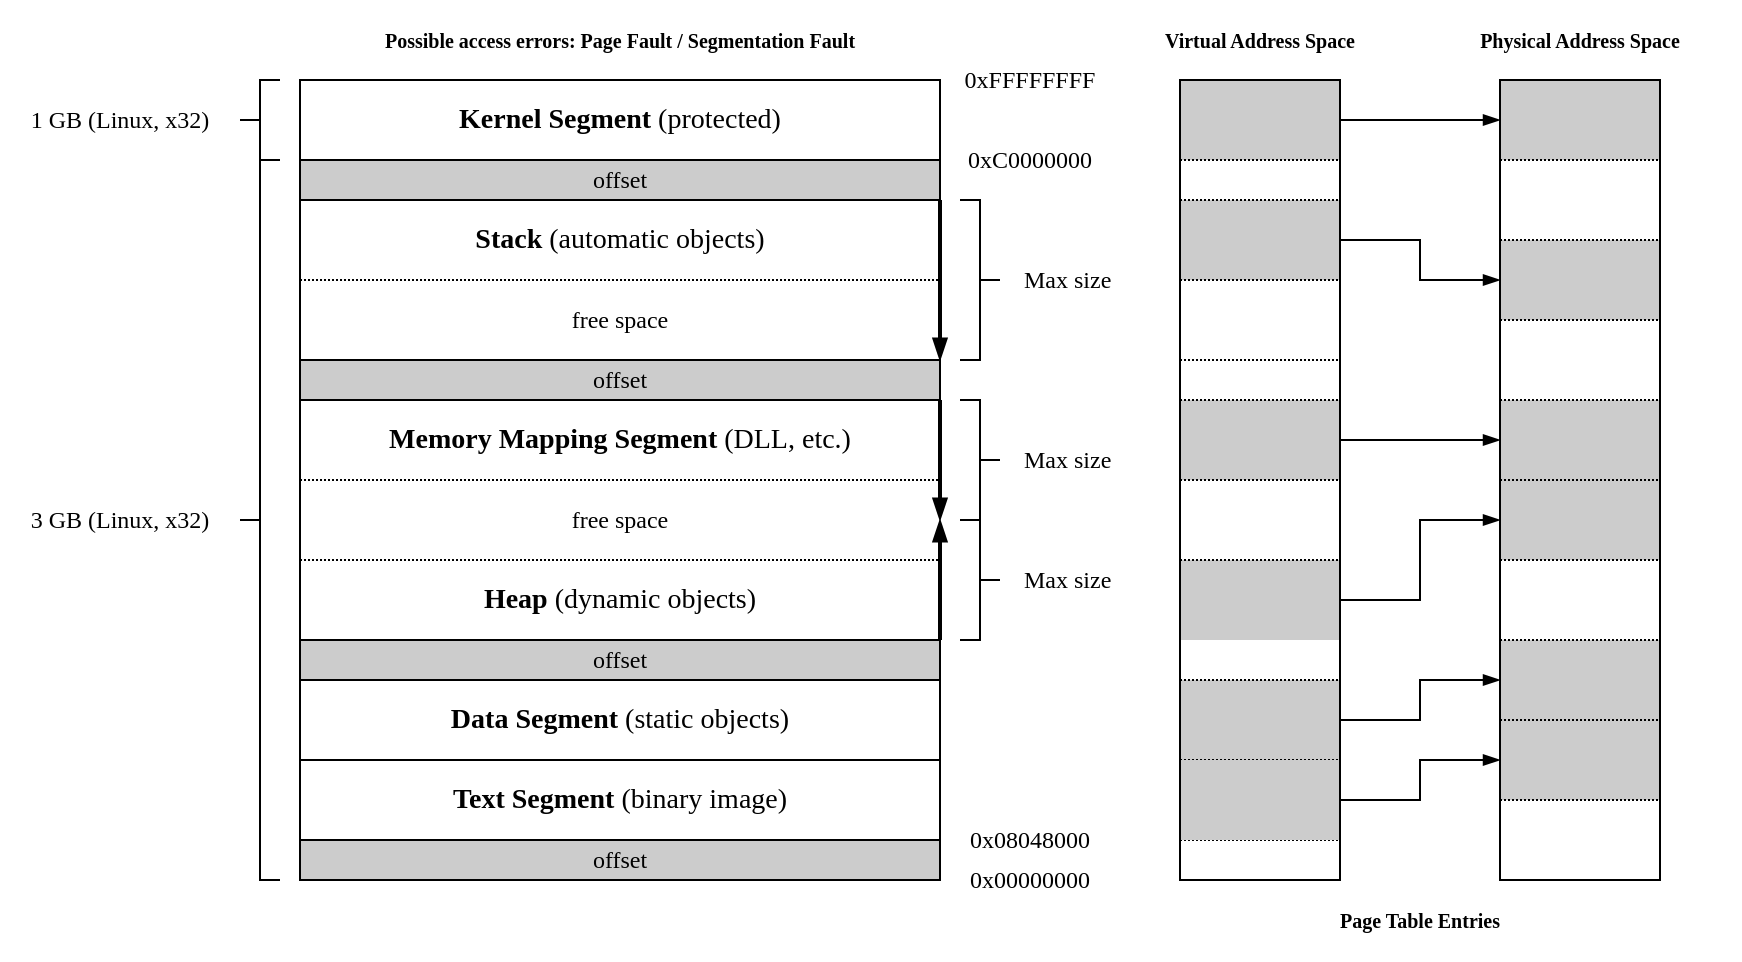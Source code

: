 <mxfile version="24.0.2" type="device">
  <diagram name="Страница — 1" id="VEveGzfzLPNnsSKiKBnb">
    <mxGraphModel dx="989" dy="538" grid="0" gridSize="10" guides="0" tooltips="1" connect="1" arrows="1" fold="1" page="0" pageScale="1" pageWidth="827" pageHeight="1169" math="0" shadow="0">
      <root>
        <mxCell id="0" />
        <mxCell id="1" parent="0" />
        <mxCell id="GZfBrPirwMgl9o36XDPX-37" value="" style="rounded=0;whiteSpace=wrap;html=1;fillColor=#CCCCCC;strokeColor=none;" vertex="1" parent="1">
          <mxGeometry x="640" y="420" width="80" height="40" as="geometry" />
        </mxCell>
        <mxCell id="GZfBrPirwMgl9o36XDPX-36" value="" style="rounded=0;whiteSpace=wrap;html=1;fillColor=#CCCCCC;strokeColor=none;" vertex="1" parent="1">
          <mxGeometry x="640" y="180" width="80" height="40" as="geometry" />
        </mxCell>
        <mxCell id="GZfBrPirwMgl9o36XDPX-35" value="" style="rounded=0;whiteSpace=wrap;html=1;fillColor=#CCCCCC;strokeColor=none;" vertex="1" parent="1">
          <mxGeometry x="640" y="360" width="80" height="40" as="geometry" />
        </mxCell>
        <mxCell id="GZfBrPirwMgl9o36XDPX-33" value="" style="rounded=0;whiteSpace=wrap;html=1;fillColor=#CCCCCC;strokeColor=none;" vertex="1" parent="1">
          <mxGeometry x="640" y="280" width="80" height="40" as="geometry" />
        </mxCell>
        <mxCell id="GZfBrPirwMgl9o36XDPX-32" value="" style="rounded=0;whiteSpace=wrap;html=1;fillColor=#CCCCCC;strokeColor=none;" vertex="1" parent="1">
          <mxGeometry x="640" y="120" width="80" height="40" as="geometry" />
        </mxCell>
        <mxCell id="GZfBrPirwMgl9o36XDPX-31" value="" style="rounded=0;whiteSpace=wrap;html=1;fillColor=#CCCCCC;strokeColor=none;" vertex="1" parent="1">
          <mxGeometry x="800" y="440" width="80" height="40" as="geometry" />
        </mxCell>
        <mxCell id="GZfBrPirwMgl9o36XDPX-30" value="" style="rounded=0;whiteSpace=wrap;html=1;fillColor=#CCCCCC;strokeColor=none;" vertex="1" parent="1">
          <mxGeometry x="800" y="400" width="80" height="40" as="geometry" />
        </mxCell>
        <mxCell id="GZfBrPirwMgl9o36XDPX-29" value="" style="rounded=0;whiteSpace=wrap;html=1;fillColor=#CCCCCC;strokeColor=none;" vertex="1" parent="1">
          <mxGeometry x="800" y="320" width="80" height="40" as="geometry" />
        </mxCell>
        <mxCell id="GZfBrPirwMgl9o36XDPX-27" value="" style="rounded=0;whiteSpace=wrap;html=1;fillColor=#CCCCCC;strokeColor=none;" vertex="1" parent="1">
          <mxGeometry x="800" y="200" width="80" height="40" as="geometry" />
        </mxCell>
        <mxCell id="GZfBrPirwMgl9o36XDPX-26" value="" style="rounded=0;whiteSpace=wrap;html=1;fillColor=#CCCCCC;strokeColor=none;" vertex="1" parent="1">
          <mxGeometry x="800" y="280" width="80" height="40" as="geometry" />
        </mxCell>
        <mxCell id="GZfBrPirwMgl9o36XDPX-25" value="" style="rounded=0;whiteSpace=wrap;html=1;fillColor=#CCCCCC;strokeColor=none;" vertex="1" parent="1">
          <mxGeometry x="800" y="120" width="80" height="40" as="geometry" />
        </mxCell>
        <mxCell id="khdtYhaCzw99SLC-Dacm-15" value="&lt;font size=&quot;1&quot; face=&quot;Verdana&quot;&gt;&lt;b style=&quot;font-size: 14px;&quot;&gt;Heap &lt;/b&gt;&lt;span style=&quot;font-size: 14px;&quot;&gt;(dynamic objects)&lt;/span&gt;&lt;/font&gt;" style="rounded=0;whiteSpace=wrap;html=1;strokeColor=none;" parent="1" vertex="1">
          <mxGeometry x="200" y="360" width="320" height="40" as="geometry" />
        </mxCell>
        <mxCell id="khdtYhaCzw99SLC-Dacm-20" value="&lt;font style=&quot;font-size: 12px;&quot; face=&quot;Verdana&quot;&gt;free space&lt;/font&gt;" style="rounded=0;whiteSpace=wrap;html=1;strokeColor=none;fillStyle=auto;" parent="1" vertex="1">
          <mxGeometry x="200" y="320" width="320" height="40" as="geometry" />
        </mxCell>
        <mxCell id="khdtYhaCzw99SLC-Dacm-12" value="&lt;font size=&quot;1&quot; face=&quot;Verdana&quot;&gt;&lt;b style=&quot;font-size: 14px;&quot;&gt;Memory Mapping&amp;nbsp;&lt;/b&gt;&lt;span style=&quot;font-size: 14px;&quot;&gt;&lt;b&gt;Segment &lt;/b&gt;(DLL, etc.)&lt;/span&gt;&lt;/font&gt;" style="rounded=0;whiteSpace=wrap;html=1;strokeColor=none;" parent="1" vertex="1">
          <mxGeometry x="200" y="280" width="320" height="40" as="geometry" />
        </mxCell>
        <mxCell id="khdtYhaCzw99SLC-Dacm-1" value="&lt;font size=&quot;1&quot; face=&quot;Verdana&quot;&gt;&lt;b style=&quot;font-size: 14px;&quot;&gt;Kernel Segment &lt;/b&gt;&lt;span style=&quot;font-size: 14px;&quot;&gt;(protected)&lt;/span&gt;&lt;/font&gt;" style="rounded=0;whiteSpace=wrap;html=1;" parent="1" vertex="1">
          <mxGeometry x="200" y="120" width="320" height="40" as="geometry" />
        </mxCell>
        <mxCell id="khdtYhaCzw99SLC-Dacm-2" value="&lt;font face=&quot;Verdana&quot;&gt;offset&lt;/font&gt;" style="rounded=0;whiteSpace=wrap;html=1;fillColor=#CCCCCC;" parent="1" vertex="1">
          <mxGeometry x="200" y="160" width="320" height="20" as="geometry" />
        </mxCell>
        <mxCell id="khdtYhaCzw99SLC-Dacm-3" value="&lt;font face=&quot;Verdana&quot;&gt;&lt;font size=&quot;1&quot;&gt;&lt;b style=&quot;font-size: 14px;&quot;&gt;Stack&amp;nbsp;&lt;/b&gt;&lt;/font&gt;&lt;font style=&quot;font-size: 14px;&quot;&gt;(automatic objects)&lt;/font&gt;&lt;/font&gt;" style="rounded=0;whiteSpace=wrap;html=1;strokeColor=none;" parent="1" vertex="1">
          <mxGeometry x="200" y="180" width="320" height="40" as="geometry" />
        </mxCell>
        <mxCell id="khdtYhaCzw99SLC-Dacm-4" value="" style="shape=curlyBracket;whiteSpace=wrap;html=1;rounded=0;flipH=1;labelPosition=right;verticalLabelPosition=middle;align=left;verticalAlign=middle;direction=west;" parent="1" vertex="1">
          <mxGeometry x="170" y="120" width="20" height="40" as="geometry" />
        </mxCell>
        <mxCell id="khdtYhaCzw99SLC-Dacm-5" value="" style="shape=curlyBracket;whiteSpace=wrap;html=1;rounded=0;flipH=1;labelPosition=right;verticalLabelPosition=middle;align=left;verticalAlign=middle;direction=west;" parent="1" vertex="1">
          <mxGeometry x="170" y="160" width="20" height="360" as="geometry" />
        </mxCell>
        <mxCell id="khdtYhaCzw99SLC-Dacm-6" value="&lt;font face=&quot;Verdana&quot;&gt;0xC0000000&lt;/font&gt;" style="text;html=1;strokeColor=none;fillColor=none;align=center;verticalAlign=middle;whiteSpace=wrap;rounded=0;" parent="1" vertex="1">
          <mxGeometry x="520" y="150" width="90" height="20" as="geometry" />
        </mxCell>
        <mxCell id="khdtYhaCzw99SLC-Dacm-8" value="&lt;font face=&quot;Verdana&quot;&gt;offset&lt;/font&gt;" style="rounded=0;whiteSpace=wrap;html=1;fillColor=#CCCCCC;" parent="1" vertex="1">
          <mxGeometry x="200" y="260" width="320" height="20" as="geometry" />
        </mxCell>
        <mxCell id="khdtYhaCzw99SLC-Dacm-10" value="" style="shape=curlyBracket;whiteSpace=wrap;html=1;rounded=0;flipH=1;labelPosition=right;verticalLabelPosition=middle;align=left;verticalAlign=middle;direction=east;" parent="1" vertex="1">
          <mxGeometry x="530" y="180" width="20" height="80" as="geometry" />
        </mxCell>
        <mxCell id="khdtYhaCzw99SLC-Dacm-11" value="&lt;font face=&quot;Verdana&quot;&gt;Max size&lt;/font&gt;" style="text;html=1;strokeColor=none;fillColor=none;align=left;verticalAlign=middle;whiteSpace=wrap;rounded=0;" parent="1" vertex="1">
          <mxGeometry x="560" y="210" width="60" height="20" as="geometry" />
        </mxCell>
        <mxCell id="khdtYhaCzw99SLC-Dacm-18" value="&lt;font style=&quot;font-size: 12px;&quot; face=&quot;Verdana&quot;&gt;free space&lt;/font&gt;" style="rounded=0;whiteSpace=wrap;html=1;strokeColor=none;" parent="1" vertex="1">
          <mxGeometry x="200" y="220" width="320" height="40" as="geometry" />
        </mxCell>
        <mxCell id="khdtYhaCzw99SLC-Dacm-19" value="&lt;font face=&quot;Verdana&quot;&gt;offset&lt;/font&gt;" style="rounded=0;whiteSpace=wrap;html=1;fillColor=#CCCCCC;" parent="1" vertex="1">
          <mxGeometry x="200" y="400" width="320" height="20" as="geometry" />
        </mxCell>
        <mxCell id="khdtYhaCzw99SLC-Dacm-22" value="" style="endArrow=none;dashed=1;html=1;rounded=0;dashPattern=1 1;entryX=1;entryY=1;entryDx=0;entryDy=0;" parent="1" target="khdtYhaCzw99SLC-Dacm-3" edge="1">
          <mxGeometry width="50" height="50" relative="1" as="geometry">
            <mxPoint x="200" y="220" as="sourcePoint" />
            <mxPoint x="350" y="220" as="targetPoint" />
          </mxGeometry>
        </mxCell>
        <mxCell id="khdtYhaCzw99SLC-Dacm-29" value="" style="endArrow=none;html=1;rounded=0;entryX=1;entryY=0;entryDx=0;entryDy=0;" parent="1" target="khdtYhaCzw99SLC-Dacm-3" edge="1">
          <mxGeometry width="50" height="50" relative="1" as="geometry">
            <mxPoint x="200" y="180" as="sourcePoint" />
            <mxPoint x="290" y="190" as="targetPoint" />
          </mxGeometry>
        </mxCell>
        <mxCell id="khdtYhaCzw99SLC-Dacm-30" value="" style="endArrow=none;html=1;rounded=0;exitX=0;exitY=0;exitDx=0;exitDy=0;entryX=1;entryY=1;entryDx=0;entryDy=0;" parent="1" source="khdtYhaCzw99SLC-Dacm-8" target="khdtYhaCzw99SLC-Dacm-18" edge="1">
          <mxGeometry width="50" height="50" relative="1" as="geometry">
            <mxPoint x="200" y="280" as="sourcePoint" />
            <mxPoint x="250" y="230" as="targetPoint" />
          </mxGeometry>
        </mxCell>
        <mxCell id="khdtYhaCzw99SLC-Dacm-32" value="" style="endArrow=blockThin;html=1;rounded=0;endWidth=6.853;endFill=1;exitX=1;exitY=0;exitDx=0;exitDy=0;strokeWidth=2;" parent="1" source="khdtYhaCzw99SLC-Dacm-3" edge="1">
          <mxGeometry width="50" height="50" relative="1" as="geometry">
            <mxPoint x="620" y="280" as="sourcePoint" />
            <mxPoint x="520" y="260" as="targetPoint" />
          </mxGeometry>
        </mxCell>
        <mxCell id="khdtYhaCzw99SLC-Dacm-33" value="" style="endArrow=none;dashed=1;html=1;dashPattern=1 1;strokeWidth=1;rounded=0;exitX=0;exitY=1;exitDx=0;exitDy=0;entryX=1;entryY=1;entryDx=0;entryDy=0;" parent="1" source="khdtYhaCzw99SLC-Dacm-12" target="khdtYhaCzw99SLC-Dacm-12" edge="1">
          <mxGeometry width="50" height="50" relative="1" as="geometry">
            <mxPoint x="270" y="380" as="sourcePoint" />
            <mxPoint x="320" y="330" as="targetPoint" />
          </mxGeometry>
        </mxCell>
        <mxCell id="khdtYhaCzw99SLC-Dacm-34" value="" style="endArrow=none;dashed=1;html=1;dashPattern=1 1;strokeWidth=1;rounded=0;exitX=0;exitY=1;exitDx=0;exitDy=0;entryX=1;entryY=1;entryDx=0;entryDy=0;" parent="1" source="khdtYhaCzw99SLC-Dacm-20" target="khdtYhaCzw99SLC-Dacm-20" edge="1">
          <mxGeometry width="50" height="50" relative="1" as="geometry">
            <mxPoint x="210" y="330" as="sourcePoint" />
            <mxPoint x="530" y="330" as="targetPoint" />
          </mxGeometry>
        </mxCell>
        <mxCell id="khdtYhaCzw99SLC-Dacm-35" value="" style="endArrow=blockThin;html=1;rounded=0;endWidth=6.853;endFill=1;exitX=1;exitY=0;exitDx=0;exitDy=0;entryX=1;entryY=0.5;entryDx=0;entryDy=0;strokeWidth=2;" parent="1" source="khdtYhaCzw99SLC-Dacm-12" target="khdtYhaCzw99SLC-Dacm-20" edge="1">
          <mxGeometry width="50" height="50" relative="1" as="geometry">
            <mxPoint x="530" y="190" as="sourcePoint" />
            <mxPoint x="530" y="270" as="targetPoint" />
          </mxGeometry>
        </mxCell>
        <mxCell id="khdtYhaCzw99SLC-Dacm-38" value="" style="endArrow=blockThin;html=1;rounded=0;endWidth=6.853;endFill=1;exitX=1;exitY=0;exitDx=0;exitDy=0;entryX=1;entryY=0.5;entryDx=0;entryDy=0;strokeWidth=2;" parent="1" source="khdtYhaCzw99SLC-Dacm-19" target="khdtYhaCzw99SLC-Dacm-20" edge="1">
          <mxGeometry width="50" height="50" relative="1" as="geometry">
            <mxPoint x="220" y="300" as="sourcePoint" />
            <mxPoint x="220" y="360" as="targetPoint" />
          </mxGeometry>
        </mxCell>
        <mxCell id="khdtYhaCzw99SLC-Dacm-39" value="&lt;font face=&quot;Verdana&quot;&gt;1 GB (Linux, x32)&lt;/font&gt;" style="text;html=1;strokeColor=none;fillColor=none;align=center;verticalAlign=middle;whiteSpace=wrap;rounded=0;" parent="1" vertex="1">
          <mxGeometry x="50" y="130" width="120" height="20" as="geometry" />
        </mxCell>
        <mxCell id="khdtYhaCzw99SLC-Dacm-42" value="&lt;font size=&quot;1&quot; face=&quot;Verdana&quot;&gt;&lt;b style=&quot;font-size: 14px;&quot;&gt;Data Segment&amp;nbsp;&lt;/b&gt;&lt;span style=&quot;font-size: 14px;&quot;&gt;(static objects)&lt;/span&gt;&lt;/font&gt;" style="rounded=0;whiteSpace=wrap;html=1;strokeColor=default;" parent="1" vertex="1">
          <mxGeometry x="200" y="420" width="320" height="40" as="geometry" />
        </mxCell>
        <mxCell id="khdtYhaCzw99SLC-Dacm-43" value="&lt;font size=&quot;1&quot; face=&quot;Verdana&quot;&gt;&lt;b style=&quot;font-size: 14px;&quot;&gt;Text Segment&amp;nbsp;&lt;/b&gt;&lt;span style=&quot;font-size: 14px;&quot;&gt;(binary image)&lt;/span&gt;&lt;/font&gt;" style="rounded=0;whiteSpace=wrap;html=1;strokeColor=default;" parent="1" vertex="1">
          <mxGeometry x="200" y="460" width="320" height="40" as="geometry" />
        </mxCell>
        <mxCell id="khdtYhaCzw99SLC-Dacm-44" value="&lt;font face=&quot;Verdana&quot;&gt;0x08048000&lt;/font&gt;" style="text;html=1;strokeColor=none;fillColor=none;align=center;verticalAlign=middle;whiteSpace=wrap;rounded=0;" parent="1" vertex="1">
          <mxGeometry x="520" y="490" width="90" height="20" as="geometry" />
        </mxCell>
        <mxCell id="khdtYhaCzw99SLC-Dacm-45" value="&lt;font face=&quot;Verdana&quot;&gt;offset&lt;/font&gt;" style="rounded=0;whiteSpace=wrap;html=1;fillColor=#CCCCCC;" parent="1" vertex="1">
          <mxGeometry x="200" y="500" width="320" height="20" as="geometry" />
        </mxCell>
        <mxCell id="khdtYhaCzw99SLC-Dacm-46" value="&lt;font face=&quot;Verdana&quot;&gt;0x00000000&lt;/font&gt;" style="text;html=1;strokeColor=none;fillColor=none;align=center;verticalAlign=middle;whiteSpace=wrap;rounded=0;" parent="1" vertex="1">
          <mxGeometry x="520" y="510" width="90" height="20" as="geometry" />
        </mxCell>
        <mxCell id="khdtYhaCzw99SLC-Dacm-47" value="" style="shape=curlyBracket;whiteSpace=wrap;html=1;rounded=0;flipH=1;labelPosition=right;verticalLabelPosition=middle;align=left;verticalAlign=middle;direction=east;" parent="1" vertex="1">
          <mxGeometry x="530" y="340" width="20" height="60" as="geometry" />
        </mxCell>
        <mxCell id="khdtYhaCzw99SLC-Dacm-48" value="&lt;font face=&quot;Verdana&quot;&gt;Max size&lt;/font&gt;" style="text;html=1;strokeColor=none;fillColor=none;align=left;verticalAlign=middle;whiteSpace=wrap;rounded=0;" parent="1" vertex="1">
          <mxGeometry x="560" y="360" width="60" height="20" as="geometry" />
        </mxCell>
        <mxCell id="khdtYhaCzw99SLC-Dacm-49" value="&lt;font face=&quot;Verdana&quot;&gt;3 GB (Linux, x32)&lt;/font&gt;" style="text;html=1;strokeColor=none;fillColor=none;align=center;verticalAlign=middle;whiteSpace=wrap;rounded=0;" parent="1" vertex="1">
          <mxGeometry x="50" y="330" width="120" height="20" as="geometry" />
        </mxCell>
        <mxCell id="khdtYhaCzw99SLC-Dacm-50" value="" style="shape=curlyBracket;whiteSpace=wrap;html=1;rounded=0;flipH=1;labelPosition=right;verticalLabelPosition=middle;align=left;verticalAlign=middle;direction=east;" parent="1" vertex="1">
          <mxGeometry x="530" y="280" width="20" height="60" as="geometry" />
        </mxCell>
        <mxCell id="khdtYhaCzw99SLC-Dacm-51" value="&lt;font face=&quot;Verdana&quot;&gt;Max size&lt;/font&gt;" style="text;html=1;strokeColor=none;fillColor=none;align=left;verticalAlign=middle;whiteSpace=wrap;rounded=0;" parent="1" vertex="1">
          <mxGeometry x="560" y="300" width="60" height="20" as="geometry" />
        </mxCell>
        <mxCell id="khdtYhaCzw99SLC-Dacm-52" value="&lt;font size=&quot;1&quot; style=&quot;&quot; face=&quot;Verdana&quot;&gt;&lt;b style=&quot;&quot;&gt;Possible access errors: Page Fault / Segmentation Fault&lt;/b&gt;&lt;/font&gt;" style="text;html=1;strokeColor=none;fillColor=none;align=center;verticalAlign=middle;whiteSpace=wrap;rounded=0;" parent="1" vertex="1">
          <mxGeometry x="180" y="80" width="360" height="40" as="geometry" />
        </mxCell>
        <mxCell id="khdtYhaCzw99SLC-Dacm-53" value="" style="endArrow=none;html=1;rounded=0;entryX=0;entryY=0;entryDx=0;entryDy=0;" parent="1" target="khdtYhaCzw99SLC-Dacm-3" edge="1">
          <mxGeometry width="50" height="50" relative="1" as="geometry">
            <mxPoint x="200" y="260" as="sourcePoint" />
            <mxPoint x="150" y="230" as="targetPoint" />
          </mxGeometry>
        </mxCell>
        <mxCell id="khdtYhaCzw99SLC-Dacm-54" value="" style="endArrow=none;html=1;rounded=0;entryX=0;entryY=0;entryDx=0;entryDy=0;exitX=0;exitY=0;exitDx=0;exitDy=0;" parent="1" source="khdtYhaCzw99SLC-Dacm-19" target="khdtYhaCzw99SLC-Dacm-12" edge="1">
          <mxGeometry width="50" height="50" relative="1" as="geometry">
            <mxPoint x="120" y="440" as="sourcePoint" />
            <mxPoint x="170" y="390" as="targetPoint" />
          </mxGeometry>
        </mxCell>
        <mxCell id="GZfBrPirwMgl9o36XDPX-2" value="&lt;font face=&quot;Verdana&quot;&gt;0xFFFFFFFF&lt;/font&gt;" style="text;html=1;strokeColor=none;fillColor=none;align=center;verticalAlign=middle;whiteSpace=wrap;rounded=0;" vertex="1" parent="1">
          <mxGeometry x="520" y="110" width="90" height="20" as="geometry" />
        </mxCell>
        <mxCell id="GZfBrPirwMgl9o36XDPX-4" value="" style="endArrow=none;html=1;rounded=0;dashed=1;dashPattern=1 1;" edge="1" parent="1">
          <mxGeometry width="50" height="50" relative="1" as="geometry">
            <mxPoint x="640" y="160" as="sourcePoint" />
            <mxPoint x="720" y="160" as="targetPoint" />
          </mxGeometry>
        </mxCell>
        <mxCell id="GZfBrPirwMgl9o36XDPX-5" value="" style="endArrow=none;html=1;rounded=0;dashed=1;dashPattern=1 1;" edge="1" parent="1">
          <mxGeometry width="50" height="50" relative="1" as="geometry">
            <mxPoint x="640" y="220" as="sourcePoint" />
            <mxPoint x="720" y="220" as="targetPoint" />
          </mxGeometry>
        </mxCell>
        <mxCell id="GZfBrPirwMgl9o36XDPX-6" value="" style="endArrow=none;html=1;rounded=0;dashed=1;dashPattern=1 1;" edge="1" parent="1">
          <mxGeometry width="50" height="50" relative="1" as="geometry">
            <mxPoint x="640" y="260" as="sourcePoint" />
            <mxPoint x="720" y="260" as="targetPoint" />
          </mxGeometry>
        </mxCell>
        <mxCell id="GZfBrPirwMgl9o36XDPX-7" value="" style="endArrow=none;html=1;rounded=0;dashed=1;dashPattern=1 1;" edge="1" parent="1">
          <mxGeometry width="50" height="50" relative="1" as="geometry">
            <mxPoint x="640" y="280" as="sourcePoint" />
            <mxPoint x="720" y="280" as="targetPoint" />
          </mxGeometry>
        </mxCell>
        <mxCell id="GZfBrPirwMgl9o36XDPX-8" value="" style="endArrow=none;html=1;rounded=0;dashed=1;dashPattern=1 1;" edge="1" parent="1">
          <mxGeometry width="50" height="50" relative="1" as="geometry">
            <mxPoint x="640" y="320" as="sourcePoint" />
            <mxPoint x="720" y="320" as="targetPoint" />
          </mxGeometry>
        </mxCell>
        <mxCell id="GZfBrPirwMgl9o36XDPX-9" value="" style="endArrow=none;html=1;rounded=0;dashed=1;dashPattern=1 1;" edge="1" parent="1">
          <mxGeometry width="50" height="50" relative="1" as="geometry">
            <mxPoint x="640" y="360" as="sourcePoint" />
            <mxPoint x="720" y="360" as="targetPoint" />
          </mxGeometry>
        </mxCell>
        <mxCell id="GZfBrPirwMgl9o36XDPX-10" value="" style="endArrow=none;html=1;rounded=0;dashed=1;dashPattern=1 1;" edge="1" parent="1" source="GZfBrPirwMgl9o36XDPX-1">
          <mxGeometry width="50" height="50" relative="1" as="geometry">
            <mxPoint x="640" y="400" as="sourcePoint" />
            <mxPoint x="720" y="400" as="targetPoint" />
          </mxGeometry>
        </mxCell>
        <mxCell id="GZfBrPirwMgl9o36XDPX-11" value="" style="endArrow=none;html=1;rounded=0;dashed=1;dashPattern=1 1;" edge="1" parent="1">
          <mxGeometry width="50" height="50" relative="1" as="geometry">
            <mxPoint x="640" y="420" as="sourcePoint" />
            <mxPoint x="720" y="420" as="targetPoint" />
          </mxGeometry>
        </mxCell>
        <mxCell id="GZfBrPirwMgl9o36XDPX-12" value="" style="endArrow=none;html=1;rounded=0;dashed=1;dashPattern=1 1;" edge="1" parent="1">
          <mxGeometry width="50" height="50" relative="1" as="geometry">
            <mxPoint x="640" y="500" as="sourcePoint" />
            <mxPoint x="720" y="500" as="targetPoint" />
          </mxGeometry>
        </mxCell>
        <mxCell id="GZfBrPirwMgl9o36XDPX-13" value="&lt;font style=&quot;font-size: 10px;&quot; face=&quot;Verdana&quot;&gt;&lt;b&gt;Virtual Address Space&lt;/b&gt;&lt;/font&gt;" style="text;html=1;strokeColor=none;fillColor=none;align=center;verticalAlign=middle;whiteSpace=wrap;rounded=0;" vertex="1" parent="1">
          <mxGeometry x="600" y="80" width="160" height="40" as="geometry" />
        </mxCell>
        <mxCell id="GZfBrPirwMgl9o36XDPX-14" value="" style="rounded=0;whiteSpace=wrap;html=1;fillColor=none;" vertex="1" parent="1">
          <mxGeometry x="800" y="120" width="80" height="400" as="geometry" />
        </mxCell>
        <mxCell id="GZfBrPirwMgl9o36XDPX-15" value="" style="endArrow=none;html=1;rounded=0;dashed=1;dashPattern=1 1;" edge="1" parent="1">
          <mxGeometry width="50" height="50" relative="1" as="geometry">
            <mxPoint x="800" y="160" as="sourcePoint" />
            <mxPoint x="880" y="160" as="targetPoint" />
          </mxGeometry>
        </mxCell>
        <mxCell id="GZfBrPirwMgl9o36XDPX-16" value="" style="endArrow=none;html=1;rounded=0;dashed=1;dashPattern=1 1;" edge="1" parent="1">
          <mxGeometry width="50" height="50" relative="1" as="geometry">
            <mxPoint x="800" y="200" as="sourcePoint" />
            <mxPoint x="880" y="200" as="targetPoint" />
          </mxGeometry>
        </mxCell>
        <mxCell id="GZfBrPirwMgl9o36XDPX-17" value="" style="endArrow=none;html=1;rounded=0;dashed=1;dashPattern=1 1;" edge="1" parent="1">
          <mxGeometry width="50" height="50" relative="1" as="geometry">
            <mxPoint x="800" y="240" as="sourcePoint" />
            <mxPoint x="880" y="240" as="targetPoint" />
          </mxGeometry>
        </mxCell>
        <mxCell id="GZfBrPirwMgl9o36XDPX-18" value="" style="endArrow=none;html=1;rounded=0;dashed=1;dashPattern=1 1;" edge="1" parent="1">
          <mxGeometry width="50" height="50" relative="1" as="geometry">
            <mxPoint x="800" y="280" as="sourcePoint" />
            <mxPoint x="880" y="280" as="targetPoint" />
          </mxGeometry>
        </mxCell>
        <mxCell id="GZfBrPirwMgl9o36XDPX-19" value="" style="endArrow=none;html=1;rounded=0;dashed=1;dashPattern=1 1;" edge="1" parent="1">
          <mxGeometry width="50" height="50" relative="1" as="geometry">
            <mxPoint x="800" y="320" as="sourcePoint" />
            <mxPoint x="880" y="320" as="targetPoint" />
          </mxGeometry>
        </mxCell>
        <mxCell id="GZfBrPirwMgl9o36XDPX-20" value="" style="endArrow=none;html=1;rounded=0;dashed=1;dashPattern=1 1;" edge="1" parent="1">
          <mxGeometry width="50" height="50" relative="1" as="geometry">
            <mxPoint x="800" y="360" as="sourcePoint" />
            <mxPoint x="880" y="360" as="targetPoint" />
          </mxGeometry>
        </mxCell>
        <mxCell id="GZfBrPirwMgl9o36XDPX-21" value="" style="endArrow=none;html=1;rounded=0;dashed=1;dashPattern=1 1;" edge="1" parent="1">
          <mxGeometry width="50" height="50" relative="1" as="geometry">
            <mxPoint x="800" y="400" as="sourcePoint" />
            <mxPoint x="880" y="400" as="targetPoint" />
          </mxGeometry>
        </mxCell>
        <mxCell id="GZfBrPirwMgl9o36XDPX-22" value="" style="endArrow=none;html=1;rounded=0;dashed=1;dashPattern=1 1;" edge="1" parent="1">
          <mxGeometry width="50" height="50" relative="1" as="geometry">
            <mxPoint x="800" y="440" as="sourcePoint" />
            <mxPoint x="880" y="440" as="targetPoint" />
          </mxGeometry>
        </mxCell>
        <mxCell id="GZfBrPirwMgl9o36XDPX-23" value="" style="endArrow=none;html=1;rounded=0;dashed=1;dashPattern=1 1;" edge="1" parent="1">
          <mxGeometry width="50" height="50" relative="1" as="geometry">
            <mxPoint x="800" y="480" as="sourcePoint" />
            <mxPoint x="880" y="480" as="targetPoint" />
          </mxGeometry>
        </mxCell>
        <mxCell id="GZfBrPirwMgl9o36XDPX-24" value="&lt;font style=&quot;font-size: 10px;&quot; face=&quot;Verdana&quot;&gt;&lt;b&gt;Physical Address Space&lt;/b&gt;&lt;/font&gt;" style="text;html=1;strokeColor=none;fillColor=none;align=center;verticalAlign=middle;whiteSpace=wrap;rounded=0;" vertex="1" parent="1">
          <mxGeometry x="760" y="80" width="160" height="40" as="geometry" />
        </mxCell>
        <mxCell id="GZfBrPirwMgl9o36XDPX-38" value="" style="endArrow=blockThin;html=1;rounded=0;exitX=1;exitY=0.5;exitDx=0;exitDy=0;entryX=0;entryY=0.5;entryDx=0;entryDy=0;endFill=1;" edge="1" parent="1" source="GZfBrPirwMgl9o36XDPX-32" target="GZfBrPirwMgl9o36XDPX-25">
          <mxGeometry width="50" height="50" relative="1" as="geometry">
            <mxPoint x="730" y="140" as="sourcePoint" />
            <mxPoint x="821.2" y="170" as="targetPoint" />
            <Array as="points">
              <mxPoint x="780" y="140" />
            </Array>
          </mxGeometry>
        </mxCell>
        <mxCell id="GZfBrPirwMgl9o36XDPX-39" value="" style="endArrow=blockThin;html=1;rounded=0;exitX=1;exitY=0.5;exitDx=0;exitDy=0;entryX=0;entryY=0.5;entryDx=0;entryDy=0;endFill=1;" edge="1" parent="1" source="GZfBrPirwMgl9o36XDPX-36" target="GZfBrPirwMgl9o36XDPX-27">
          <mxGeometry width="50" height="50" relative="1" as="geometry">
            <mxPoint x="740" y="250" as="sourcePoint" />
            <mxPoint x="790" y="200" as="targetPoint" />
            <Array as="points">
              <mxPoint x="760" y="200" />
              <mxPoint x="760" y="220" />
            </Array>
          </mxGeometry>
        </mxCell>
        <mxCell id="GZfBrPirwMgl9o36XDPX-40" value="" style="endArrow=blockThin;html=1;rounded=0;exitX=1;exitY=0.5;exitDx=0;exitDy=0;entryX=0;entryY=0.5;entryDx=0;entryDy=0;endFill=1;" edge="1" parent="1" source="GZfBrPirwMgl9o36XDPX-33" target="GZfBrPirwMgl9o36XDPX-26">
          <mxGeometry width="50" height="50" relative="1" as="geometry">
            <mxPoint x="740" y="310" as="sourcePoint" />
            <mxPoint x="790" y="260" as="targetPoint" />
          </mxGeometry>
        </mxCell>
        <mxCell id="GZfBrPirwMgl9o36XDPX-42" value="" style="endArrow=blockThin;html=1;rounded=0;exitX=1;exitY=0.5;exitDx=0;exitDy=0;endFill=1;entryX=0;entryY=0.5;entryDx=0;entryDy=0;" edge="1" parent="1" source="GZfBrPirwMgl9o36XDPX-35" target="GZfBrPirwMgl9o36XDPX-29">
          <mxGeometry width="50" height="50" relative="1" as="geometry">
            <mxPoint x="750" y="430" as="sourcePoint" />
            <mxPoint x="780" y="340" as="targetPoint" />
            <Array as="points">
              <mxPoint x="760" y="380" />
              <mxPoint x="760" y="340" />
            </Array>
          </mxGeometry>
        </mxCell>
        <mxCell id="GZfBrPirwMgl9o36XDPX-43" value="" style="endArrow=blockThin;html=1;rounded=0;exitX=1;exitY=0.5;exitDx=0;exitDy=0;entryX=0;entryY=0.5;entryDx=0;entryDy=0;endFill=1;" edge="1" parent="1" source="GZfBrPirwMgl9o36XDPX-37" target="GZfBrPirwMgl9o36XDPX-30">
          <mxGeometry width="50" height="50" relative="1" as="geometry">
            <mxPoint x="760" y="540" as="sourcePoint" />
            <mxPoint x="810" y="490" as="targetPoint" />
            <Array as="points">
              <mxPoint x="760" y="440" />
              <mxPoint x="760" y="420" />
            </Array>
          </mxGeometry>
        </mxCell>
        <mxCell id="GZfBrPirwMgl9o36XDPX-44" value="&lt;font style=&quot;font-size: 10px;&quot; face=&quot;Verdana&quot;&gt;&lt;b&gt;Page Table Entries&lt;/b&gt;&lt;/font&gt;" style="text;html=1;strokeColor=none;fillColor=none;align=center;verticalAlign=middle;whiteSpace=wrap;rounded=0;" vertex="1" parent="1">
          <mxGeometry x="680" y="520" width="160" height="40" as="geometry" />
        </mxCell>
        <mxCell id="GZfBrPirwMgl9o36XDPX-45" value="" style="endArrow=none;html=1;rounded=0;dashed=1;dashPattern=1 1;" edge="1" parent="1">
          <mxGeometry width="50" height="50" relative="1" as="geometry">
            <mxPoint x="640" y="180" as="sourcePoint" />
            <mxPoint x="720" y="180" as="targetPoint" />
          </mxGeometry>
        </mxCell>
        <mxCell id="GZfBrPirwMgl9o36XDPX-46" value="" style="endArrow=none;html=1;rounded=0;dashed=1;dashPattern=1 1;" edge="1" parent="1">
          <mxGeometry width="50" height="50" relative="1" as="geometry">
            <mxPoint x="640" y="460" as="sourcePoint" />
            <mxPoint x="720" y="460" as="targetPoint" />
          </mxGeometry>
        </mxCell>
        <mxCell id="GZfBrPirwMgl9o36XDPX-47" value="" style="rounded=0;whiteSpace=wrap;html=1;fillColor=#CCCCCC;strokeColor=none;" vertex="1" parent="1">
          <mxGeometry x="640" y="460" width="80" height="40" as="geometry" />
        </mxCell>
        <mxCell id="GZfBrPirwMgl9o36XDPX-48" value="" style="endArrow=blockThin;html=1;rounded=0;exitX=1;exitY=0.5;exitDx=0;exitDy=0;entryX=0;entryY=0.5;entryDx=0;entryDy=0;endFill=1;" edge="1" parent="1">
          <mxGeometry width="50" height="50" relative="1" as="geometry">
            <mxPoint x="720" y="480" as="sourcePoint" />
            <mxPoint x="800" y="460" as="targetPoint" />
            <Array as="points">
              <mxPoint x="760" y="480" />
              <mxPoint x="760" y="460" />
            </Array>
          </mxGeometry>
        </mxCell>
        <mxCell id="GZfBrPirwMgl9o36XDPX-49" value="" style="endArrow=none;html=1;rounded=0;dashed=1;dashPattern=1 1;" edge="1" parent="1" target="GZfBrPirwMgl9o36XDPX-1">
          <mxGeometry width="50" height="50" relative="1" as="geometry">
            <mxPoint x="640" y="400" as="sourcePoint" />
            <mxPoint x="720" y="400" as="targetPoint" />
          </mxGeometry>
        </mxCell>
        <mxCell id="GZfBrPirwMgl9o36XDPX-1" value="" style="rounded=0;whiteSpace=wrap;html=1;fillColor=none;" vertex="1" parent="1">
          <mxGeometry x="640" y="120" width="80" height="400" as="geometry" />
        </mxCell>
      </root>
    </mxGraphModel>
  </diagram>
</mxfile>
